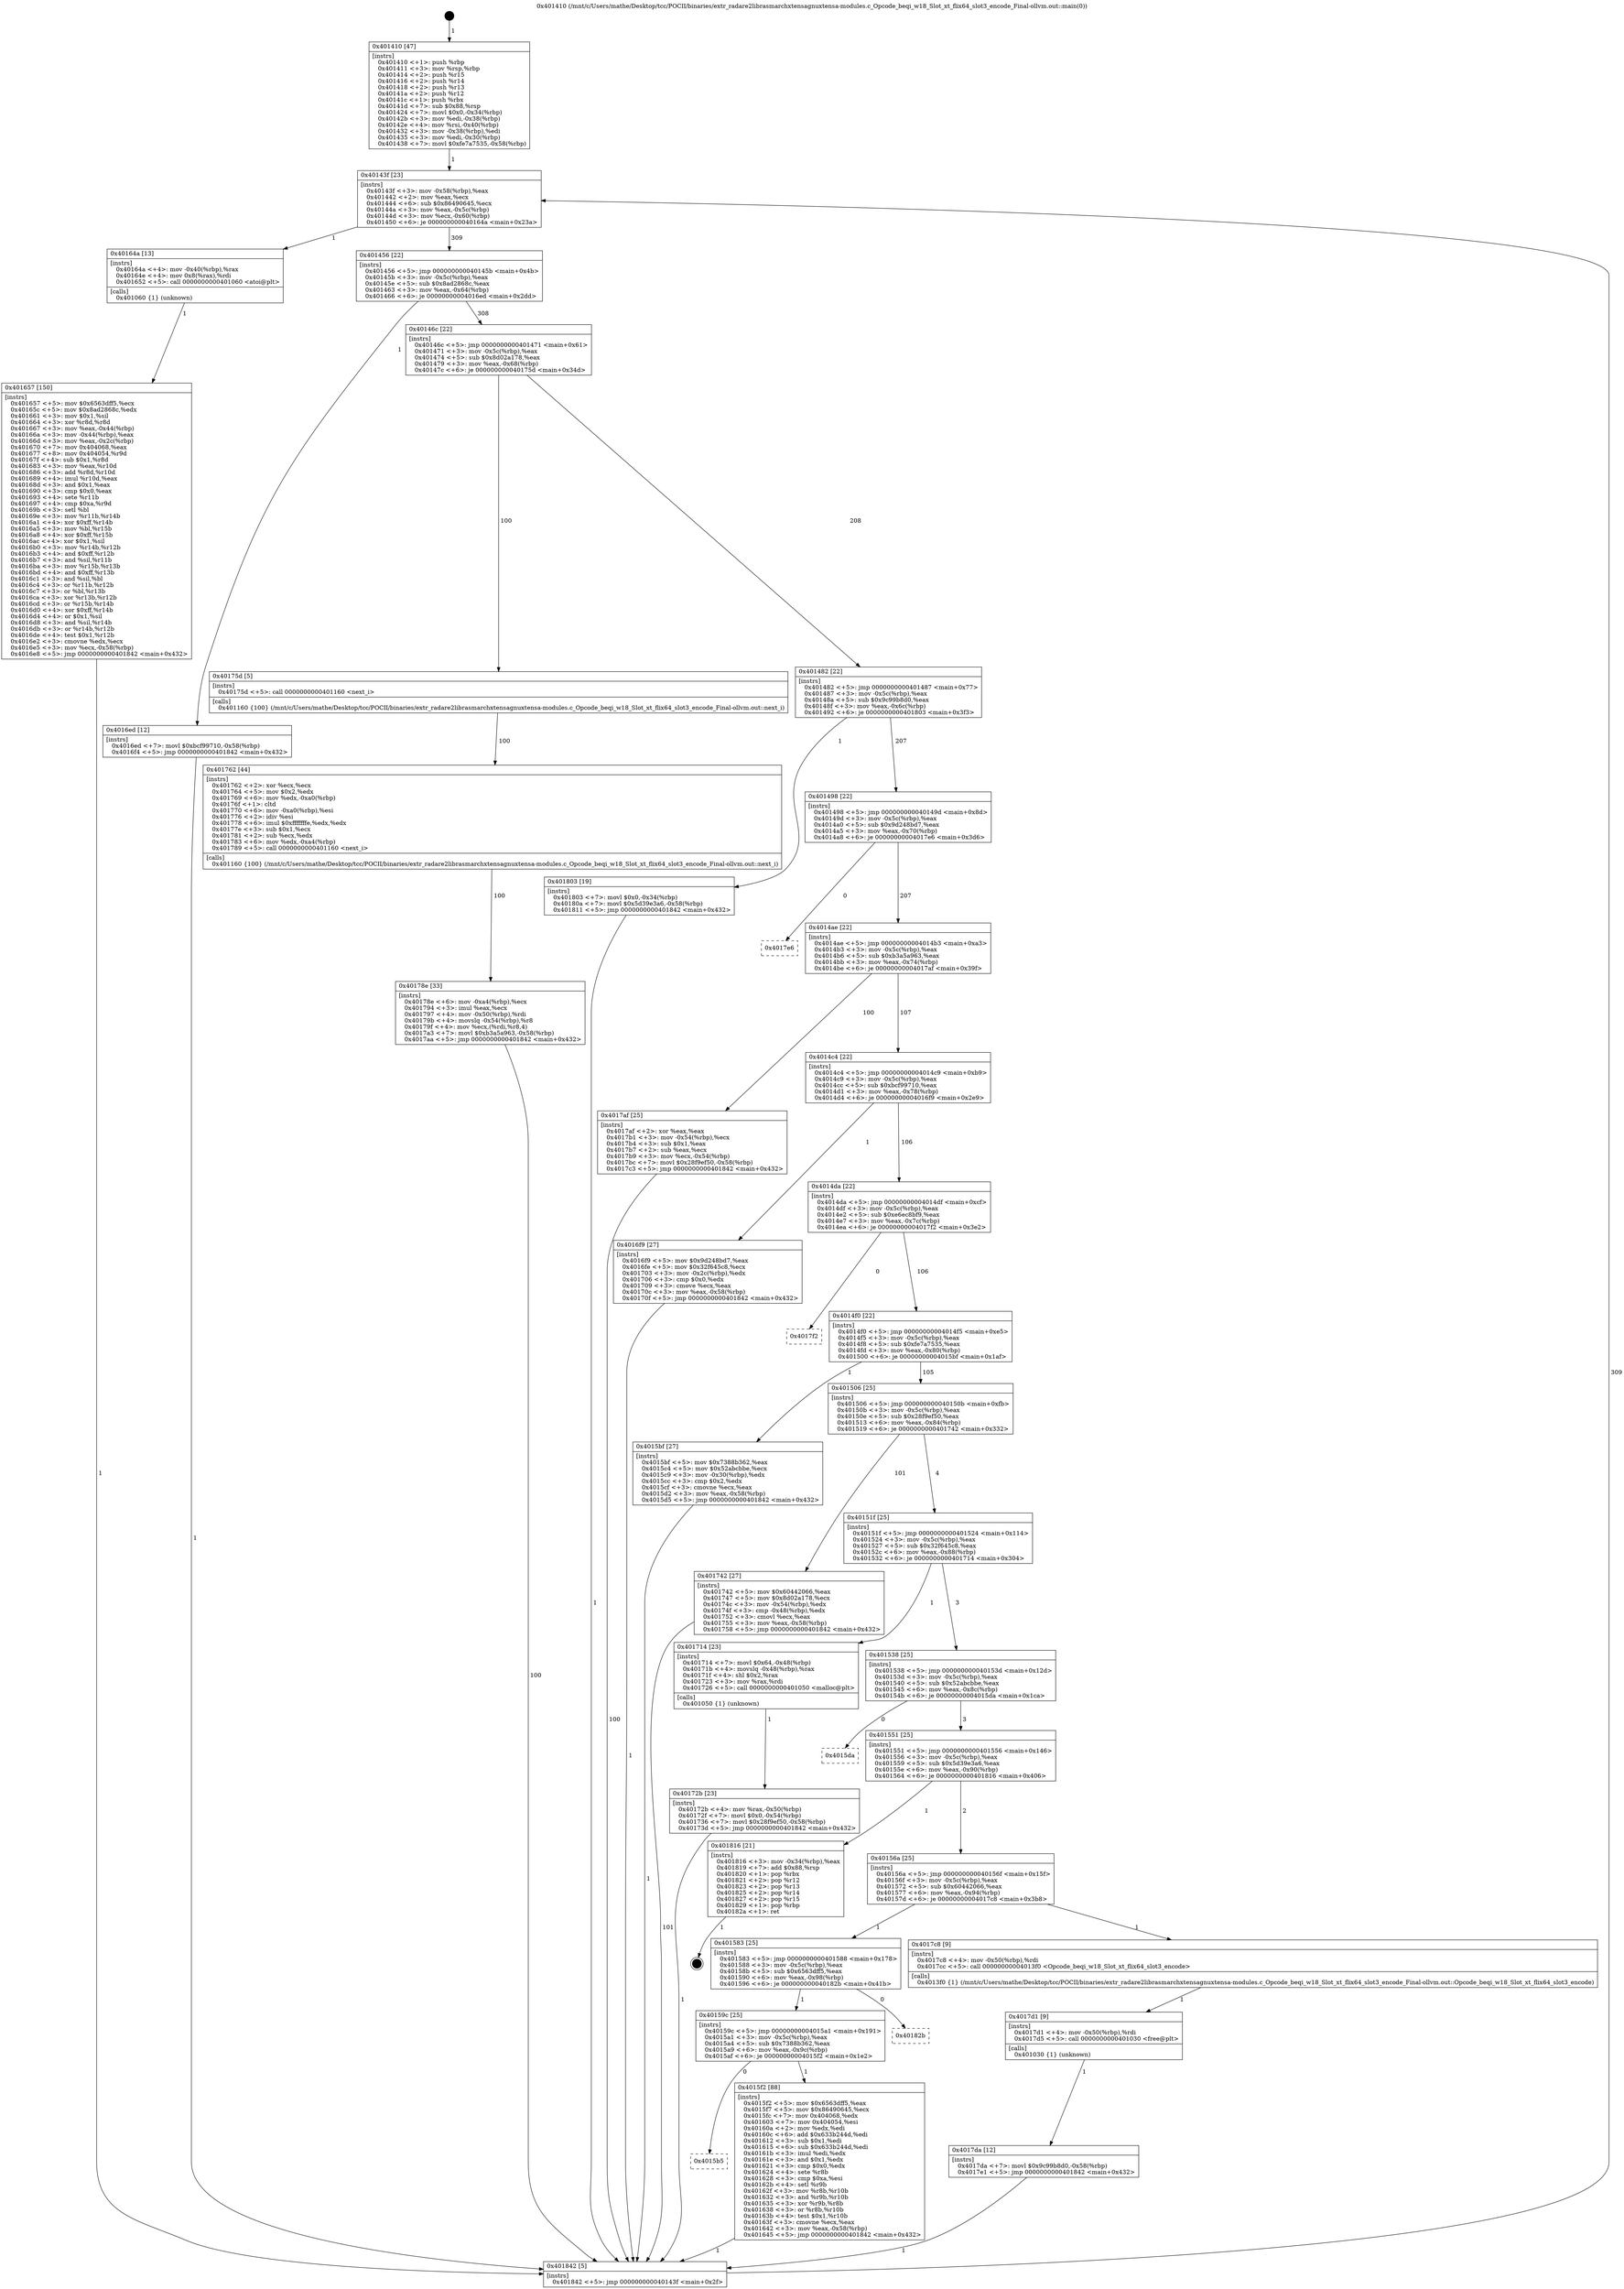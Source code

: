 digraph "0x401410" {
  label = "0x401410 (/mnt/c/Users/mathe/Desktop/tcc/POCII/binaries/extr_radare2librasmarchxtensagnuxtensa-modules.c_Opcode_beqi_w18_Slot_xt_flix64_slot3_encode_Final-ollvm.out::main(0))"
  labelloc = "t"
  node[shape=record]

  Entry [label="",width=0.3,height=0.3,shape=circle,fillcolor=black,style=filled]
  "0x40143f" [label="{
     0x40143f [23]\l
     | [instrs]\l
     &nbsp;&nbsp;0x40143f \<+3\>: mov -0x58(%rbp),%eax\l
     &nbsp;&nbsp;0x401442 \<+2\>: mov %eax,%ecx\l
     &nbsp;&nbsp;0x401444 \<+6\>: sub $0x86490645,%ecx\l
     &nbsp;&nbsp;0x40144a \<+3\>: mov %eax,-0x5c(%rbp)\l
     &nbsp;&nbsp;0x40144d \<+3\>: mov %ecx,-0x60(%rbp)\l
     &nbsp;&nbsp;0x401450 \<+6\>: je 000000000040164a \<main+0x23a\>\l
  }"]
  "0x40164a" [label="{
     0x40164a [13]\l
     | [instrs]\l
     &nbsp;&nbsp;0x40164a \<+4\>: mov -0x40(%rbp),%rax\l
     &nbsp;&nbsp;0x40164e \<+4\>: mov 0x8(%rax),%rdi\l
     &nbsp;&nbsp;0x401652 \<+5\>: call 0000000000401060 \<atoi@plt\>\l
     | [calls]\l
     &nbsp;&nbsp;0x401060 \{1\} (unknown)\l
  }"]
  "0x401456" [label="{
     0x401456 [22]\l
     | [instrs]\l
     &nbsp;&nbsp;0x401456 \<+5\>: jmp 000000000040145b \<main+0x4b\>\l
     &nbsp;&nbsp;0x40145b \<+3\>: mov -0x5c(%rbp),%eax\l
     &nbsp;&nbsp;0x40145e \<+5\>: sub $0x8ad2868c,%eax\l
     &nbsp;&nbsp;0x401463 \<+3\>: mov %eax,-0x64(%rbp)\l
     &nbsp;&nbsp;0x401466 \<+6\>: je 00000000004016ed \<main+0x2dd\>\l
  }"]
  Exit [label="",width=0.3,height=0.3,shape=circle,fillcolor=black,style=filled,peripheries=2]
  "0x4016ed" [label="{
     0x4016ed [12]\l
     | [instrs]\l
     &nbsp;&nbsp;0x4016ed \<+7\>: movl $0xbcf99710,-0x58(%rbp)\l
     &nbsp;&nbsp;0x4016f4 \<+5\>: jmp 0000000000401842 \<main+0x432\>\l
  }"]
  "0x40146c" [label="{
     0x40146c [22]\l
     | [instrs]\l
     &nbsp;&nbsp;0x40146c \<+5\>: jmp 0000000000401471 \<main+0x61\>\l
     &nbsp;&nbsp;0x401471 \<+3\>: mov -0x5c(%rbp),%eax\l
     &nbsp;&nbsp;0x401474 \<+5\>: sub $0x8d02a178,%eax\l
     &nbsp;&nbsp;0x401479 \<+3\>: mov %eax,-0x68(%rbp)\l
     &nbsp;&nbsp;0x40147c \<+6\>: je 000000000040175d \<main+0x34d\>\l
  }"]
  "0x4017da" [label="{
     0x4017da [12]\l
     | [instrs]\l
     &nbsp;&nbsp;0x4017da \<+7\>: movl $0x9c99b8d0,-0x58(%rbp)\l
     &nbsp;&nbsp;0x4017e1 \<+5\>: jmp 0000000000401842 \<main+0x432\>\l
  }"]
  "0x40175d" [label="{
     0x40175d [5]\l
     | [instrs]\l
     &nbsp;&nbsp;0x40175d \<+5\>: call 0000000000401160 \<next_i\>\l
     | [calls]\l
     &nbsp;&nbsp;0x401160 \{100\} (/mnt/c/Users/mathe/Desktop/tcc/POCII/binaries/extr_radare2librasmarchxtensagnuxtensa-modules.c_Opcode_beqi_w18_Slot_xt_flix64_slot3_encode_Final-ollvm.out::next_i)\l
  }"]
  "0x401482" [label="{
     0x401482 [22]\l
     | [instrs]\l
     &nbsp;&nbsp;0x401482 \<+5\>: jmp 0000000000401487 \<main+0x77\>\l
     &nbsp;&nbsp;0x401487 \<+3\>: mov -0x5c(%rbp),%eax\l
     &nbsp;&nbsp;0x40148a \<+5\>: sub $0x9c99b8d0,%eax\l
     &nbsp;&nbsp;0x40148f \<+3\>: mov %eax,-0x6c(%rbp)\l
     &nbsp;&nbsp;0x401492 \<+6\>: je 0000000000401803 \<main+0x3f3\>\l
  }"]
  "0x4017d1" [label="{
     0x4017d1 [9]\l
     | [instrs]\l
     &nbsp;&nbsp;0x4017d1 \<+4\>: mov -0x50(%rbp),%rdi\l
     &nbsp;&nbsp;0x4017d5 \<+5\>: call 0000000000401030 \<free@plt\>\l
     | [calls]\l
     &nbsp;&nbsp;0x401030 \{1\} (unknown)\l
  }"]
  "0x401803" [label="{
     0x401803 [19]\l
     | [instrs]\l
     &nbsp;&nbsp;0x401803 \<+7\>: movl $0x0,-0x34(%rbp)\l
     &nbsp;&nbsp;0x40180a \<+7\>: movl $0x5d39e3a6,-0x58(%rbp)\l
     &nbsp;&nbsp;0x401811 \<+5\>: jmp 0000000000401842 \<main+0x432\>\l
  }"]
  "0x401498" [label="{
     0x401498 [22]\l
     | [instrs]\l
     &nbsp;&nbsp;0x401498 \<+5\>: jmp 000000000040149d \<main+0x8d\>\l
     &nbsp;&nbsp;0x40149d \<+3\>: mov -0x5c(%rbp),%eax\l
     &nbsp;&nbsp;0x4014a0 \<+5\>: sub $0x9d248bd7,%eax\l
     &nbsp;&nbsp;0x4014a5 \<+3\>: mov %eax,-0x70(%rbp)\l
     &nbsp;&nbsp;0x4014a8 \<+6\>: je 00000000004017e6 \<main+0x3d6\>\l
  }"]
  "0x40178e" [label="{
     0x40178e [33]\l
     | [instrs]\l
     &nbsp;&nbsp;0x40178e \<+6\>: mov -0xa4(%rbp),%ecx\l
     &nbsp;&nbsp;0x401794 \<+3\>: imul %eax,%ecx\l
     &nbsp;&nbsp;0x401797 \<+4\>: mov -0x50(%rbp),%rdi\l
     &nbsp;&nbsp;0x40179b \<+4\>: movslq -0x54(%rbp),%r8\l
     &nbsp;&nbsp;0x40179f \<+4\>: mov %ecx,(%rdi,%r8,4)\l
     &nbsp;&nbsp;0x4017a3 \<+7\>: movl $0xb3a5a963,-0x58(%rbp)\l
     &nbsp;&nbsp;0x4017aa \<+5\>: jmp 0000000000401842 \<main+0x432\>\l
  }"]
  "0x4017e6" [label="{
     0x4017e6\l
  }", style=dashed]
  "0x4014ae" [label="{
     0x4014ae [22]\l
     | [instrs]\l
     &nbsp;&nbsp;0x4014ae \<+5\>: jmp 00000000004014b3 \<main+0xa3\>\l
     &nbsp;&nbsp;0x4014b3 \<+3\>: mov -0x5c(%rbp),%eax\l
     &nbsp;&nbsp;0x4014b6 \<+5\>: sub $0xb3a5a963,%eax\l
     &nbsp;&nbsp;0x4014bb \<+3\>: mov %eax,-0x74(%rbp)\l
     &nbsp;&nbsp;0x4014be \<+6\>: je 00000000004017af \<main+0x39f\>\l
  }"]
  "0x401762" [label="{
     0x401762 [44]\l
     | [instrs]\l
     &nbsp;&nbsp;0x401762 \<+2\>: xor %ecx,%ecx\l
     &nbsp;&nbsp;0x401764 \<+5\>: mov $0x2,%edx\l
     &nbsp;&nbsp;0x401769 \<+6\>: mov %edx,-0xa0(%rbp)\l
     &nbsp;&nbsp;0x40176f \<+1\>: cltd\l
     &nbsp;&nbsp;0x401770 \<+6\>: mov -0xa0(%rbp),%esi\l
     &nbsp;&nbsp;0x401776 \<+2\>: idiv %esi\l
     &nbsp;&nbsp;0x401778 \<+6\>: imul $0xfffffffe,%edx,%edx\l
     &nbsp;&nbsp;0x40177e \<+3\>: sub $0x1,%ecx\l
     &nbsp;&nbsp;0x401781 \<+2\>: sub %ecx,%edx\l
     &nbsp;&nbsp;0x401783 \<+6\>: mov %edx,-0xa4(%rbp)\l
     &nbsp;&nbsp;0x401789 \<+5\>: call 0000000000401160 \<next_i\>\l
     | [calls]\l
     &nbsp;&nbsp;0x401160 \{100\} (/mnt/c/Users/mathe/Desktop/tcc/POCII/binaries/extr_radare2librasmarchxtensagnuxtensa-modules.c_Opcode_beqi_w18_Slot_xt_flix64_slot3_encode_Final-ollvm.out::next_i)\l
  }"]
  "0x4017af" [label="{
     0x4017af [25]\l
     | [instrs]\l
     &nbsp;&nbsp;0x4017af \<+2\>: xor %eax,%eax\l
     &nbsp;&nbsp;0x4017b1 \<+3\>: mov -0x54(%rbp),%ecx\l
     &nbsp;&nbsp;0x4017b4 \<+3\>: sub $0x1,%eax\l
     &nbsp;&nbsp;0x4017b7 \<+2\>: sub %eax,%ecx\l
     &nbsp;&nbsp;0x4017b9 \<+3\>: mov %ecx,-0x54(%rbp)\l
     &nbsp;&nbsp;0x4017bc \<+7\>: movl $0x28f9ef50,-0x58(%rbp)\l
     &nbsp;&nbsp;0x4017c3 \<+5\>: jmp 0000000000401842 \<main+0x432\>\l
  }"]
  "0x4014c4" [label="{
     0x4014c4 [22]\l
     | [instrs]\l
     &nbsp;&nbsp;0x4014c4 \<+5\>: jmp 00000000004014c9 \<main+0xb9\>\l
     &nbsp;&nbsp;0x4014c9 \<+3\>: mov -0x5c(%rbp),%eax\l
     &nbsp;&nbsp;0x4014cc \<+5\>: sub $0xbcf99710,%eax\l
     &nbsp;&nbsp;0x4014d1 \<+3\>: mov %eax,-0x78(%rbp)\l
     &nbsp;&nbsp;0x4014d4 \<+6\>: je 00000000004016f9 \<main+0x2e9\>\l
  }"]
  "0x40172b" [label="{
     0x40172b [23]\l
     | [instrs]\l
     &nbsp;&nbsp;0x40172b \<+4\>: mov %rax,-0x50(%rbp)\l
     &nbsp;&nbsp;0x40172f \<+7\>: movl $0x0,-0x54(%rbp)\l
     &nbsp;&nbsp;0x401736 \<+7\>: movl $0x28f9ef50,-0x58(%rbp)\l
     &nbsp;&nbsp;0x40173d \<+5\>: jmp 0000000000401842 \<main+0x432\>\l
  }"]
  "0x4016f9" [label="{
     0x4016f9 [27]\l
     | [instrs]\l
     &nbsp;&nbsp;0x4016f9 \<+5\>: mov $0x9d248bd7,%eax\l
     &nbsp;&nbsp;0x4016fe \<+5\>: mov $0x32f645c8,%ecx\l
     &nbsp;&nbsp;0x401703 \<+3\>: mov -0x2c(%rbp),%edx\l
     &nbsp;&nbsp;0x401706 \<+3\>: cmp $0x0,%edx\l
     &nbsp;&nbsp;0x401709 \<+3\>: cmove %ecx,%eax\l
     &nbsp;&nbsp;0x40170c \<+3\>: mov %eax,-0x58(%rbp)\l
     &nbsp;&nbsp;0x40170f \<+5\>: jmp 0000000000401842 \<main+0x432\>\l
  }"]
  "0x4014da" [label="{
     0x4014da [22]\l
     | [instrs]\l
     &nbsp;&nbsp;0x4014da \<+5\>: jmp 00000000004014df \<main+0xcf\>\l
     &nbsp;&nbsp;0x4014df \<+3\>: mov -0x5c(%rbp),%eax\l
     &nbsp;&nbsp;0x4014e2 \<+5\>: sub $0xe6ec8bf9,%eax\l
     &nbsp;&nbsp;0x4014e7 \<+3\>: mov %eax,-0x7c(%rbp)\l
     &nbsp;&nbsp;0x4014ea \<+6\>: je 00000000004017f2 \<main+0x3e2\>\l
  }"]
  "0x401657" [label="{
     0x401657 [150]\l
     | [instrs]\l
     &nbsp;&nbsp;0x401657 \<+5\>: mov $0x6563dff5,%ecx\l
     &nbsp;&nbsp;0x40165c \<+5\>: mov $0x8ad2868c,%edx\l
     &nbsp;&nbsp;0x401661 \<+3\>: mov $0x1,%sil\l
     &nbsp;&nbsp;0x401664 \<+3\>: xor %r8d,%r8d\l
     &nbsp;&nbsp;0x401667 \<+3\>: mov %eax,-0x44(%rbp)\l
     &nbsp;&nbsp;0x40166a \<+3\>: mov -0x44(%rbp),%eax\l
     &nbsp;&nbsp;0x40166d \<+3\>: mov %eax,-0x2c(%rbp)\l
     &nbsp;&nbsp;0x401670 \<+7\>: mov 0x404068,%eax\l
     &nbsp;&nbsp;0x401677 \<+8\>: mov 0x404054,%r9d\l
     &nbsp;&nbsp;0x40167f \<+4\>: sub $0x1,%r8d\l
     &nbsp;&nbsp;0x401683 \<+3\>: mov %eax,%r10d\l
     &nbsp;&nbsp;0x401686 \<+3\>: add %r8d,%r10d\l
     &nbsp;&nbsp;0x401689 \<+4\>: imul %r10d,%eax\l
     &nbsp;&nbsp;0x40168d \<+3\>: and $0x1,%eax\l
     &nbsp;&nbsp;0x401690 \<+3\>: cmp $0x0,%eax\l
     &nbsp;&nbsp;0x401693 \<+4\>: sete %r11b\l
     &nbsp;&nbsp;0x401697 \<+4\>: cmp $0xa,%r9d\l
     &nbsp;&nbsp;0x40169b \<+3\>: setl %bl\l
     &nbsp;&nbsp;0x40169e \<+3\>: mov %r11b,%r14b\l
     &nbsp;&nbsp;0x4016a1 \<+4\>: xor $0xff,%r14b\l
     &nbsp;&nbsp;0x4016a5 \<+3\>: mov %bl,%r15b\l
     &nbsp;&nbsp;0x4016a8 \<+4\>: xor $0xff,%r15b\l
     &nbsp;&nbsp;0x4016ac \<+4\>: xor $0x1,%sil\l
     &nbsp;&nbsp;0x4016b0 \<+3\>: mov %r14b,%r12b\l
     &nbsp;&nbsp;0x4016b3 \<+4\>: and $0xff,%r12b\l
     &nbsp;&nbsp;0x4016b7 \<+3\>: and %sil,%r11b\l
     &nbsp;&nbsp;0x4016ba \<+3\>: mov %r15b,%r13b\l
     &nbsp;&nbsp;0x4016bd \<+4\>: and $0xff,%r13b\l
     &nbsp;&nbsp;0x4016c1 \<+3\>: and %sil,%bl\l
     &nbsp;&nbsp;0x4016c4 \<+3\>: or %r11b,%r12b\l
     &nbsp;&nbsp;0x4016c7 \<+3\>: or %bl,%r13b\l
     &nbsp;&nbsp;0x4016ca \<+3\>: xor %r13b,%r12b\l
     &nbsp;&nbsp;0x4016cd \<+3\>: or %r15b,%r14b\l
     &nbsp;&nbsp;0x4016d0 \<+4\>: xor $0xff,%r14b\l
     &nbsp;&nbsp;0x4016d4 \<+4\>: or $0x1,%sil\l
     &nbsp;&nbsp;0x4016d8 \<+3\>: and %sil,%r14b\l
     &nbsp;&nbsp;0x4016db \<+3\>: or %r14b,%r12b\l
     &nbsp;&nbsp;0x4016de \<+4\>: test $0x1,%r12b\l
     &nbsp;&nbsp;0x4016e2 \<+3\>: cmovne %edx,%ecx\l
     &nbsp;&nbsp;0x4016e5 \<+3\>: mov %ecx,-0x58(%rbp)\l
     &nbsp;&nbsp;0x4016e8 \<+5\>: jmp 0000000000401842 \<main+0x432\>\l
  }"]
  "0x4017f2" [label="{
     0x4017f2\l
  }", style=dashed]
  "0x4014f0" [label="{
     0x4014f0 [22]\l
     | [instrs]\l
     &nbsp;&nbsp;0x4014f0 \<+5\>: jmp 00000000004014f5 \<main+0xe5\>\l
     &nbsp;&nbsp;0x4014f5 \<+3\>: mov -0x5c(%rbp),%eax\l
     &nbsp;&nbsp;0x4014f8 \<+5\>: sub $0xfe7a7535,%eax\l
     &nbsp;&nbsp;0x4014fd \<+3\>: mov %eax,-0x80(%rbp)\l
     &nbsp;&nbsp;0x401500 \<+6\>: je 00000000004015bf \<main+0x1af\>\l
  }"]
  "0x4015b5" [label="{
     0x4015b5\l
  }", style=dashed]
  "0x4015bf" [label="{
     0x4015bf [27]\l
     | [instrs]\l
     &nbsp;&nbsp;0x4015bf \<+5\>: mov $0x7388b362,%eax\l
     &nbsp;&nbsp;0x4015c4 \<+5\>: mov $0x52abcbbe,%ecx\l
     &nbsp;&nbsp;0x4015c9 \<+3\>: mov -0x30(%rbp),%edx\l
     &nbsp;&nbsp;0x4015cc \<+3\>: cmp $0x2,%edx\l
     &nbsp;&nbsp;0x4015cf \<+3\>: cmovne %ecx,%eax\l
     &nbsp;&nbsp;0x4015d2 \<+3\>: mov %eax,-0x58(%rbp)\l
     &nbsp;&nbsp;0x4015d5 \<+5\>: jmp 0000000000401842 \<main+0x432\>\l
  }"]
  "0x401506" [label="{
     0x401506 [25]\l
     | [instrs]\l
     &nbsp;&nbsp;0x401506 \<+5\>: jmp 000000000040150b \<main+0xfb\>\l
     &nbsp;&nbsp;0x40150b \<+3\>: mov -0x5c(%rbp),%eax\l
     &nbsp;&nbsp;0x40150e \<+5\>: sub $0x28f9ef50,%eax\l
     &nbsp;&nbsp;0x401513 \<+6\>: mov %eax,-0x84(%rbp)\l
     &nbsp;&nbsp;0x401519 \<+6\>: je 0000000000401742 \<main+0x332\>\l
  }"]
  "0x401842" [label="{
     0x401842 [5]\l
     | [instrs]\l
     &nbsp;&nbsp;0x401842 \<+5\>: jmp 000000000040143f \<main+0x2f\>\l
  }"]
  "0x401410" [label="{
     0x401410 [47]\l
     | [instrs]\l
     &nbsp;&nbsp;0x401410 \<+1\>: push %rbp\l
     &nbsp;&nbsp;0x401411 \<+3\>: mov %rsp,%rbp\l
     &nbsp;&nbsp;0x401414 \<+2\>: push %r15\l
     &nbsp;&nbsp;0x401416 \<+2\>: push %r14\l
     &nbsp;&nbsp;0x401418 \<+2\>: push %r13\l
     &nbsp;&nbsp;0x40141a \<+2\>: push %r12\l
     &nbsp;&nbsp;0x40141c \<+1\>: push %rbx\l
     &nbsp;&nbsp;0x40141d \<+7\>: sub $0x88,%rsp\l
     &nbsp;&nbsp;0x401424 \<+7\>: movl $0x0,-0x34(%rbp)\l
     &nbsp;&nbsp;0x40142b \<+3\>: mov %edi,-0x38(%rbp)\l
     &nbsp;&nbsp;0x40142e \<+4\>: mov %rsi,-0x40(%rbp)\l
     &nbsp;&nbsp;0x401432 \<+3\>: mov -0x38(%rbp),%edi\l
     &nbsp;&nbsp;0x401435 \<+3\>: mov %edi,-0x30(%rbp)\l
     &nbsp;&nbsp;0x401438 \<+7\>: movl $0xfe7a7535,-0x58(%rbp)\l
  }"]
  "0x4015f2" [label="{
     0x4015f2 [88]\l
     | [instrs]\l
     &nbsp;&nbsp;0x4015f2 \<+5\>: mov $0x6563dff5,%eax\l
     &nbsp;&nbsp;0x4015f7 \<+5\>: mov $0x86490645,%ecx\l
     &nbsp;&nbsp;0x4015fc \<+7\>: mov 0x404068,%edx\l
     &nbsp;&nbsp;0x401603 \<+7\>: mov 0x404054,%esi\l
     &nbsp;&nbsp;0x40160a \<+2\>: mov %edx,%edi\l
     &nbsp;&nbsp;0x40160c \<+6\>: add $0x633b244d,%edi\l
     &nbsp;&nbsp;0x401612 \<+3\>: sub $0x1,%edi\l
     &nbsp;&nbsp;0x401615 \<+6\>: sub $0x633b244d,%edi\l
     &nbsp;&nbsp;0x40161b \<+3\>: imul %edi,%edx\l
     &nbsp;&nbsp;0x40161e \<+3\>: and $0x1,%edx\l
     &nbsp;&nbsp;0x401621 \<+3\>: cmp $0x0,%edx\l
     &nbsp;&nbsp;0x401624 \<+4\>: sete %r8b\l
     &nbsp;&nbsp;0x401628 \<+3\>: cmp $0xa,%esi\l
     &nbsp;&nbsp;0x40162b \<+4\>: setl %r9b\l
     &nbsp;&nbsp;0x40162f \<+3\>: mov %r8b,%r10b\l
     &nbsp;&nbsp;0x401632 \<+3\>: and %r9b,%r10b\l
     &nbsp;&nbsp;0x401635 \<+3\>: xor %r9b,%r8b\l
     &nbsp;&nbsp;0x401638 \<+3\>: or %r8b,%r10b\l
     &nbsp;&nbsp;0x40163b \<+4\>: test $0x1,%r10b\l
     &nbsp;&nbsp;0x40163f \<+3\>: cmovne %ecx,%eax\l
     &nbsp;&nbsp;0x401642 \<+3\>: mov %eax,-0x58(%rbp)\l
     &nbsp;&nbsp;0x401645 \<+5\>: jmp 0000000000401842 \<main+0x432\>\l
  }"]
  "0x401742" [label="{
     0x401742 [27]\l
     | [instrs]\l
     &nbsp;&nbsp;0x401742 \<+5\>: mov $0x60442066,%eax\l
     &nbsp;&nbsp;0x401747 \<+5\>: mov $0x8d02a178,%ecx\l
     &nbsp;&nbsp;0x40174c \<+3\>: mov -0x54(%rbp),%edx\l
     &nbsp;&nbsp;0x40174f \<+3\>: cmp -0x48(%rbp),%edx\l
     &nbsp;&nbsp;0x401752 \<+3\>: cmovl %ecx,%eax\l
     &nbsp;&nbsp;0x401755 \<+3\>: mov %eax,-0x58(%rbp)\l
     &nbsp;&nbsp;0x401758 \<+5\>: jmp 0000000000401842 \<main+0x432\>\l
  }"]
  "0x40151f" [label="{
     0x40151f [25]\l
     | [instrs]\l
     &nbsp;&nbsp;0x40151f \<+5\>: jmp 0000000000401524 \<main+0x114\>\l
     &nbsp;&nbsp;0x401524 \<+3\>: mov -0x5c(%rbp),%eax\l
     &nbsp;&nbsp;0x401527 \<+5\>: sub $0x32f645c8,%eax\l
     &nbsp;&nbsp;0x40152c \<+6\>: mov %eax,-0x88(%rbp)\l
     &nbsp;&nbsp;0x401532 \<+6\>: je 0000000000401714 \<main+0x304\>\l
  }"]
  "0x40159c" [label="{
     0x40159c [25]\l
     | [instrs]\l
     &nbsp;&nbsp;0x40159c \<+5\>: jmp 00000000004015a1 \<main+0x191\>\l
     &nbsp;&nbsp;0x4015a1 \<+3\>: mov -0x5c(%rbp),%eax\l
     &nbsp;&nbsp;0x4015a4 \<+5\>: sub $0x7388b362,%eax\l
     &nbsp;&nbsp;0x4015a9 \<+6\>: mov %eax,-0x9c(%rbp)\l
     &nbsp;&nbsp;0x4015af \<+6\>: je 00000000004015f2 \<main+0x1e2\>\l
  }"]
  "0x401714" [label="{
     0x401714 [23]\l
     | [instrs]\l
     &nbsp;&nbsp;0x401714 \<+7\>: movl $0x64,-0x48(%rbp)\l
     &nbsp;&nbsp;0x40171b \<+4\>: movslq -0x48(%rbp),%rax\l
     &nbsp;&nbsp;0x40171f \<+4\>: shl $0x2,%rax\l
     &nbsp;&nbsp;0x401723 \<+3\>: mov %rax,%rdi\l
     &nbsp;&nbsp;0x401726 \<+5\>: call 0000000000401050 \<malloc@plt\>\l
     | [calls]\l
     &nbsp;&nbsp;0x401050 \{1\} (unknown)\l
  }"]
  "0x401538" [label="{
     0x401538 [25]\l
     | [instrs]\l
     &nbsp;&nbsp;0x401538 \<+5\>: jmp 000000000040153d \<main+0x12d\>\l
     &nbsp;&nbsp;0x40153d \<+3\>: mov -0x5c(%rbp),%eax\l
     &nbsp;&nbsp;0x401540 \<+5\>: sub $0x52abcbbe,%eax\l
     &nbsp;&nbsp;0x401545 \<+6\>: mov %eax,-0x8c(%rbp)\l
     &nbsp;&nbsp;0x40154b \<+6\>: je 00000000004015da \<main+0x1ca\>\l
  }"]
  "0x40182b" [label="{
     0x40182b\l
  }", style=dashed]
  "0x4015da" [label="{
     0x4015da\l
  }", style=dashed]
  "0x401551" [label="{
     0x401551 [25]\l
     | [instrs]\l
     &nbsp;&nbsp;0x401551 \<+5\>: jmp 0000000000401556 \<main+0x146\>\l
     &nbsp;&nbsp;0x401556 \<+3\>: mov -0x5c(%rbp),%eax\l
     &nbsp;&nbsp;0x401559 \<+5\>: sub $0x5d39e3a6,%eax\l
     &nbsp;&nbsp;0x40155e \<+6\>: mov %eax,-0x90(%rbp)\l
     &nbsp;&nbsp;0x401564 \<+6\>: je 0000000000401816 \<main+0x406\>\l
  }"]
  "0x401583" [label="{
     0x401583 [25]\l
     | [instrs]\l
     &nbsp;&nbsp;0x401583 \<+5\>: jmp 0000000000401588 \<main+0x178\>\l
     &nbsp;&nbsp;0x401588 \<+3\>: mov -0x5c(%rbp),%eax\l
     &nbsp;&nbsp;0x40158b \<+5\>: sub $0x6563dff5,%eax\l
     &nbsp;&nbsp;0x401590 \<+6\>: mov %eax,-0x98(%rbp)\l
     &nbsp;&nbsp;0x401596 \<+6\>: je 000000000040182b \<main+0x41b\>\l
  }"]
  "0x401816" [label="{
     0x401816 [21]\l
     | [instrs]\l
     &nbsp;&nbsp;0x401816 \<+3\>: mov -0x34(%rbp),%eax\l
     &nbsp;&nbsp;0x401819 \<+7\>: add $0x88,%rsp\l
     &nbsp;&nbsp;0x401820 \<+1\>: pop %rbx\l
     &nbsp;&nbsp;0x401821 \<+2\>: pop %r12\l
     &nbsp;&nbsp;0x401823 \<+2\>: pop %r13\l
     &nbsp;&nbsp;0x401825 \<+2\>: pop %r14\l
     &nbsp;&nbsp;0x401827 \<+2\>: pop %r15\l
     &nbsp;&nbsp;0x401829 \<+1\>: pop %rbp\l
     &nbsp;&nbsp;0x40182a \<+1\>: ret\l
  }"]
  "0x40156a" [label="{
     0x40156a [25]\l
     | [instrs]\l
     &nbsp;&nbsp;0x40156a \<+5\>: jmp 000000000040156f \<main+0x15f\>\l
     &nbsp;&nbsp;0x40156f \<+3\>: mov -0x5c(%rbp),%eax\l
     &nbsp;&nbsp;0x401572 \<+5\>: sub $0x60442066,%eax\l
     &nbsp;&nbsp;0x401577 \<+6\>: mov %eax,-0x94(%rbp)\l
     &nbsp;&nbsp;0x40157d \<+6\>: je 00000000004017c8 \<main+0x3b8\>\l
  }"]
  "0x4017c8" [label="{
     0x4017c8 [9]\l
     | [instrs]\l
     &nbsp;&nbsp;0x4017c8 \<+4\>: mov -0x50(%rbp),%rdi\l
     &nbsp;&nbsp;0x4017cc \<+5\>: call 00000000004013f0 \<Opcode_beqi_w18_Slot_xt_flix64_slot3_encode\>\l
     | [calls]\l
     &nbsp;&nbsp;0x4013f0 \{1\} (/mnt/c/Users/mathe/Desktop/tcc/POCII/binaries/extr_radare2librasmarchxtensagnuxtensa-modules.c_Opcode_beqi_w18_Slot_xt_flix64_slot3_encode_Final-ollvm.out::Opcode_beqi_w18_Slot_xt_flix64_slot3_encode)\l
  }"]
  Entry -> "0x401410" [label=" 1"]
  "0x40143f" -> "0x40164a" [label=" 1"]
  "0x40143f" -> "0x401456" [label=" 309"]
  "0x401816" -> Exit [label=" 1"]
  "0x401456" -> "0x4016ed" [label=" 1"]
  "0x401456" -> "0x40146c" [label=" 308"]
  "0x401803" -> "0x401842" [label=" 1"]
  "0x40146c" -> "0x40175d" [label=" 100"]
  "0x40146c" -> "0x401482" [label=" 208"]
  "0x4017da" -> "0x401842" [label=" 1"]
  "0x401482" -> "0x401803" [label=" 1"]
  "0x401482" -> "0x401498" [label=" 207"]
  "0x4017d1" -> "0x4017da" [label=" 1"]
  "0x401498" -> "0x4017e6" [label=" 0"]
  "0x401498" -> "0x4014ae" [label=" 207"]
  "0x4017c8" -> "0x4017d1" [label=" 1"]
  "0x4014ae" -> "0x4017af" [label=" 100"]
  "0x4014ae" -> "0x4014c4" [label=" 107"]
  "0x4017af" -> "0x401842" [label=" 100"]
  "0x4014c4" -> "0x4016f9" [label=" 1"]
  "0x4014c4" -> "0x4014da" [label=" 106"]
  "0x40178e" -> "0x401842" [label=" 100"]
  "0x4014da" -> "0x4017f2" [label=" 0"]
  "0x4014da" -> "0x4014f0" [label=" 106"]
  "0x401762" -> "0x40178e" [label=" 100"]
  "0x4014f0" -> "0x4015bf" [label=" 1"]
  "0x4014f0" -> "0x401506" [label=" 105"]
  "0x4015bf" -> "0x401842" [label=" 1"]
  "0x401410" -> "0x40143f" [label=" 1"]
  "0x401842" -> "0x40143f" [label=" 309"]
  "0x40175d" -> "0x401762" [label=" 100"]
  "0x401506" -> "0x401742" [label=" 101"]
  "0x401506" -> "0x40151f" [label=" 4"]
  "0x401742" -> "0x401842" [label=" 101"]
  "0x40151f" -> "0x401714" [label=" 1"]
  "0x40151f" -> "0x401538" [label=" 3"]
  "0x401714" -> "0x40172b" [label=" 1"]
  "0x401538" -> "0x4015da" [label=" 0"]
  "0x401538" -> "0x401551" [label=" 3"]
  "0x4016f9" -> "0x401842" [label=" 1"]
  "0x401551" -> "0x401816" [label=" 1"]
  "0x401551" -> "0x40156a" [label=" 2"]
  "0x401657" -> "0x401842" [label=" 1"]
  "0x40156a" -> "0x4017c8" [label=" 1"]
  "0x40156a" -> "0x401583" [label=" 1"]
  "0x4016ed" -> "0x401842" [label=" 1"]
  "0x401583" -> "0x40182b" [label=" 0"]
  "0x401583" -> "0x40159c" [label=" 1"]
  "0x40172b" -> "0x401842" [label=" 1"]
  "0x40159c" -> "0x4015f2" [label=" 1"]
  "0x40159c" -> "0x4015b5" [label=" 0"]
  "0x4015f2" -> "0x401842" [label=" 1"]
  "0x40164a" -> "0x401657" [label=" 1"]
}
